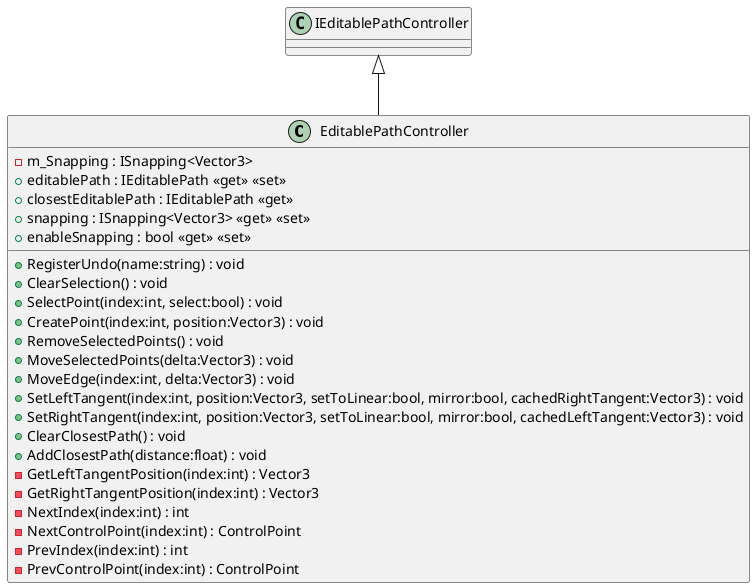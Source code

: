 @startuml
class EditablePathController {
    - m_Snapping : ISnapping<Vector3>
    + editablePath : IEditablePath <<get>> <<set>>
    + closestEditablePath : IEditablePath <<get>>
    + snapping : ISnapping<Vector3> <<get>> <<set>>
    + enableSnapping : bool <<get>> <<set>>
    + RegisterUndo(name:string) : void
    + ClearSelection() : void
    + SelectPoint(index:int, select:bool) : void
    + CreatePoint(index:int, position:Vector3) : void
    + RemoveSelectedPoints() : void
    + MoveSelectedPoints(delta:Vector3) : void
    + MoveEdge(index:int, delta:Vector3) : void
    + SetLeftTangent(index:int, position:Vector3, setToLinear:bool, mirror:bool, cachedRightTangent:Vector3) : void
    + SetRightTangent(index:int, position:Vector3, setToLinear:bool, mirror:bool, cachedLeftTangent:Vector3) : void
    + ClearClosestPath() : void
    + AddClosestPath(distance:float) : void
    - GetLeftTangentPosition(index:int) : Vector3
    - GetRightTangentPosition(index:int) : Vector3
    - NextIndex(index:int) : int
    - NextControlPoint(index:int) : ControlPoint
    - PrevIndex(index:int) : int
    - PrevControlPoint(index:int) : ControlPoint
}
IEditablePathController <|-- EditablePathController
@enduml
